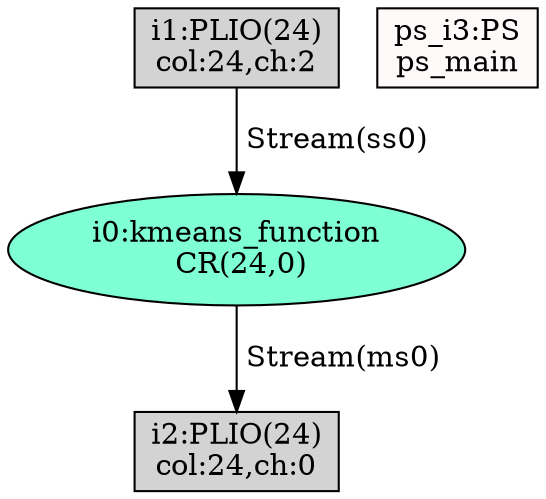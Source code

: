 digraph G { 
"i0:kmeans_function\n CR(24,0)"[style=filled, fillcolor=aquamarine]; 
"i1:PLIO(24)\ncol:24,ch:2"[shape=box, style=filled, fillcolor=lightgrey]; 
"i2:PLIO(24)\ncol:24,ch:0"[shape=box, style=filled, fillcolor=lightgrey]; 
"ps_i3:PS\nps_main"[shape=box, style=filled, fillcolor=snow]; 
"i1:PLIO(24)\ncol:24,ch:2" -> "i0:kmeans_function\n CR(24,0)"[label=" Stream(ss0)"];
"i0:kmeans_function\n CR(24,0)" -> "i2:PLIO(24)\ncol:24,ch:0"[label=" Stream(ms0)"];

 }
